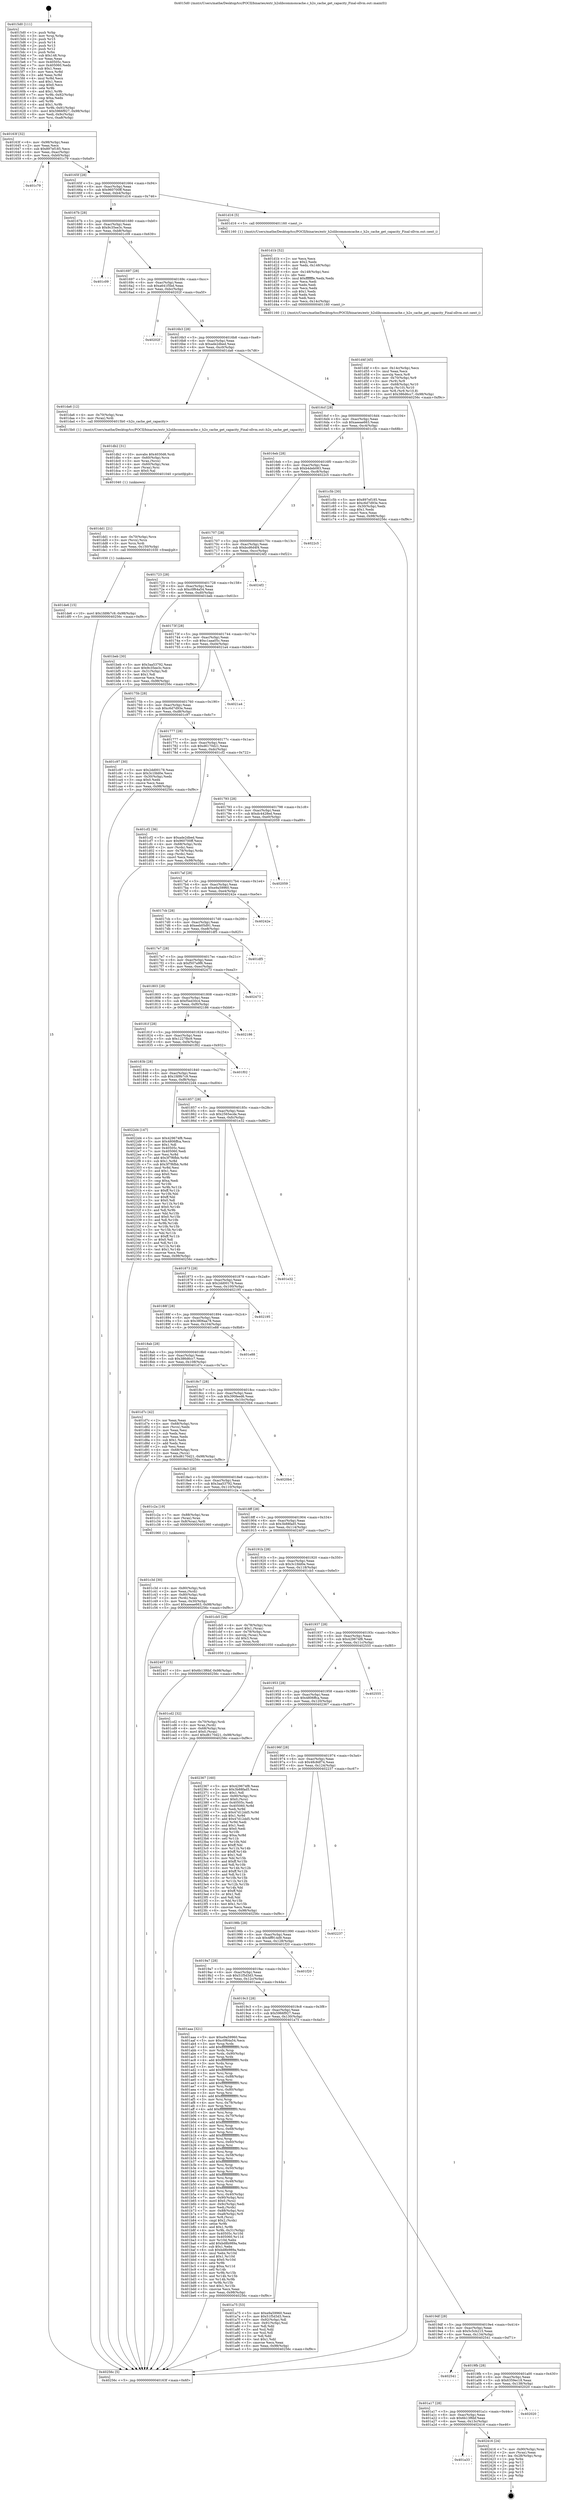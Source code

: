 digraph "0x4015d0" {
  label = "0x4015d0 (/mnt/c/Users/mathe/Desktop/tcc/POCII/binaries/extr_h2olibcommoncache.c_h2o_cache_get_capacity_Final-ollvm.out::main(0))"
  labelloc = "t"
  node[shape=record]

  Entry [label="",width=0.3,height=0.3,shape=circle,fillcolor=black,style=filled]
  "0x40163f" [label="{
     0x40163f [32]\l
     | [instrs]\l
     &nbsp;&nbsp;0x40163f \<+6\>: mov -0x98(%rbp),%eax\l
     &nbsp;&nbsp;0x401645 \<+2\>: mov %eax,%ecx\l
     &nbsp;&nbsp;0x401647 \<+6\>: sub $0x897ef185,%ecx\l
     &nbsp;&nbsp;0x40164d \<+6\>: mov %eax,-0xac(%rbp)\l
     &nbsp;&nbsp;0x401653 \<+6\>: mov %ecx,-0xb0(%rbp)\l
     &nbsp;&nbsp;0x401659 \<+6\>: je 0000000000401c79 \<main+0x6a9\>\l
  }"]
  "0x401c79" [label="{
     0x401c79\l
  }", style=dashed]
  "0x40165f" [label="{
     0x40165f [28]\l
     | [instrs]\l
     &nbsp;&nbsp;0x40165f \<+5\>: jmp 0000000000401664 \<main+0x94\>\l
     &nbsp;&nbsp;0x401664 \<+6\>: mov -0xac(%rbp),%eax\l
     &nbsp;&nbsp;0x40166a \<+5\>: sub $0x960700ff,%eax\l
     &nbsp;&nbsp;0x40166f \<+6\>: mov %eax,-0xb4(%rbp)\l
     &nbsp;&nbsp;0x401675 \<+6\>: je 0000000000401d16 \<main+0x746\>\l
  }"]
  Exit [label="",width=0.3,height=0.3,shape=circle,fillcolor=black,style=filled,peripheries=2]
  "0x401d16" [label="{
     0x401d16 [5]\l
     | [instrs]\l
     &nbsp;&nbsp;0x401d16 \<+5\>: call 0000000000401160 \<next_i\>\l
     | [calls]\l
     &nbsp;&nbsp;0x401160 \{1\} (/mnt/c/Users/mathe/Desktop/tcc/POCII/binaries/extr_h2olibcommoncache.c_h2o_cache_get_capacity_Final-ollvm.out::next_i)\l
  }"]
  "0x40167b" [label="{
     0x40167b [28]\l
     | [instrs]\l
     &nbsp;&nbsp;0x40167b \<+5\>: jmp 0000000000401680 \<main+0xb0\>\l
     &nbsp;&nbsp;0x401680 \<+6\>: mov -0xac(%rbp),%eax\l
     &nbsp;&nbsp;0x401686 \<+5\>: sub $0x9c35ee3c,%eax\l
     &nbsp;&nbsp;0x40168b \<+6\>: mov %eax,-0xb8(%rbp)\l
     &nbsp;&nbsp;0x401691 \<+6\>: je 0000000000401c09 \<main+0x639\>\l
  }"]
  "0x401a33" [label="{
     0x401a33\l
  }", style=dashed]
  "0x401c09" [label="{
     0x401c09\l
  }", style=dashed]
  "0x401697" [label="{
     0x401697 [28]\l
     | [instrs]\l
     &nbsp;&nbsp;0x401697 \<+5\>: jmp 000000000040169c \<main+0xcc\>\l
     &nbsp;&nbsp;0x40169c \<+6\>: mov -0xac(%rbp),%eax\l
     &nbsp;&nbsp;0x4016a2 \<+5\>: sub $0xa641f5bd,%eax\l
     &nbsp;&nbsp;0x4016a7 \<+6\>: mov %eax,-0xbc(%rbp)\l
     &nbsp;&nbsp;0x4016ad \<+6\>: je 000000000040202f \<main+0xa5f\>\l
  }"]
  "0x402416" [label="{
     0x402416 [24]\l
     | [instrs]\l
     &nbsp;&nbsp;0x402416 \<+7\>: mov -0x90(%rbp),%rax\l
     &nbsp;&nbsp;0x40241d \<+2\>: mov (%rax),%eax\l
     &nbsp;&nbsp;0x40241f \<+4\>: lea -0x28(%rbp),%rsp\l
     &nbsp;&nbsp;0x402423 \<+1\>: pop %rbx\l
     &nbsp;&nbsp;0x402424 \<+2\>: pop %r12\l
     &nbsp;&nbsp;0x402426 \<+2\>: pop %r13\l
     &nbsp;&nbsp;0x402428 \<+2\>: pop %r14\l
     &nbsp;&nbsp;0x40242a \<+2\>: pop %r15\l
     &nbsp;&nbsp;0x40242c \<+1\>: pop %rbp\l
     &nbsp;&nbsp;0x40242d \<+1\>: ret\l
  }"]
  "0x40202f" [label="{
     0x40202f\l
  }", style=dashed]
  "0x4016b3" [label="{
     0x4016b3 [28]\l
     | [instrs]\l
     &nbsp;&nbsp;0x4016b3 \<+5\>: jmp 00000000004016b8 \<main+0xe8\>\l
     &nbsp;&nbsp;0x4016b8 \<+6\>: mov -0xac(%rbp),%eax\l
     &nbsp;&nbsp;0x4016be \<+5\>: sub $0xade2dbed,%eax\l
     &nbsp;&nbsp;0x4016c3 \<+6\>: mov %eax,-0xc0(%rbp)\l
     &nbsp;&nbsp;0x4016c9 \<+6\>: je 0000000000401da6 \<main+0x7d6\>\l
  }"]
  "0x401a17" [label="{
     0x401a17 [28]\l
     | [instrs]\l
     &nbsp;&nbsp;0x401a17 \<+5\>: jmp 0000000000401a1c \<main+0x44c\>\l
     &nbsp;&nbsp;0x401a1c \<+6\>: mov -0xac(%rbp),%eax\l
     &nbsp;&nbsp;0x401a22 \<+5\>: sub $0x6b13f6bf,%eax\l
     &nbsp;&nbsp;0x401a27 \<+6\>: mov %eax,-0x13c(%rbp)\l
     &nbsp;&nbsp;0x401a2d \<+6\>: je 0000000000402416 \<main+0xe46\>\l
  }"]
  "0x401da6" [label="{
     0x401da6 [12]\l
     | [instrs]\l
     &nbsp;&nbsp;0x401da6 \<+4\>: mov -0x70(%rbp),%rax\l
     &nbsp;&nbsp;0x401daa \<+3\>: mov (%rax),%rdi\l
     &nbsp;&nbsp;0x401dad \<+5\>: call 00000000004015b0 \<h2o_cache_get_capacity\>\l
     | [calls]\l
     &nbsp;&nbsp;0x4015b0 \{1\} (/mnt/c/Users/mathe/Desktop/tcc/POCII/binaries/extr_h2olibcommoncache.c_h2o_cache_get_capacity_Final-ollvm.out::h2o_cache_get_capacity)\l
  }"]
  "0x4016cf" [label="{
     0x4016cf [28]\l
     | [instrs]\l
     &nbsp;&nbsp;0x4016cf \<+5\>: jmp 00000000004016d4 \<main+0x104\>\l
     &nbsp;&nbsp;0x4016d4 \<+6\>: mov -0xac(%rbp),%eax\l
     &nbsp;&nbsp;0x4016da \<+5\>: sub $0xaeeae663,%eax\l
     &nbsp;&nbsp;0x4016df \<+6\>: mov %eax,-0xc4(%rbp)\l
     &nbsp;&nbsp;0x4016e5 \<+6\>: je 0000000000401c5b \<main+0x68b\>\l
  }"]
  "0x402020" [label="{
     0x402020\l
  }", style=dashed]
  "0x401c5b" [label="{
     0x401c5b [30]\l
     | [instrs]\l
     &nbsp;&nbsp;0x401c5b \<+5\>: mov $0x897ef185,%eax\l
     &nbsp;&nbsp;0x401c60 \<+5\>: mov $0xc6d7d93e,%ecx\l
     &nbsp;&nbsp;0x401c65 \<+3\>: mov -0x30(%rbp),%edx\l
     &nbsp;&nbsp;0x401c68 \<+3\>: cmp $0x1,%edx\l
     &nbsp;&nbsp;0x401c6b \<+3\>: cmovl %ecx,%eax\l
     &nbsp;&nbsp;0x401c6e \<+6\>: mov %eax,-0x98(%rbp)\l
     &nbsp;&nbsp;0x401c74 \<+5\>: jmp 000000000040256c \<main+0xf9c\>\l
  }"]
  "0x4016eb" [label="{
     0x4016eb [28]\l
     | [instrs]\l
     &nbsp;&nbsp;0x4016eb \<+5\>: jmp 00000000004016f0 \<main+0x120\>\l
     &nbsp;&nbsp;0x4016f0 \<+6\>: mov -0xac(%rbp),%eax\l
     &nbsp;&nbsp;0x4016f6 \<+5\>: sub $0xb4deb083,%eax\l
     &nbsp;&nbsp;0x4016fb \<+6\>: mov %eax,-0xc8(%rbp)\l
     &nbsp;&nbsp;0x401701 \<+6\>: je 00000000004022c5 \<main+0xcf5\>\l
  }"]
  "0x4019fb" [label="{
     0x4019fb [28]\l
     | [instrs]\l
     &nbsp;&nbsp;0x4019fb \<+5\>: jmp 0000000000401a00 \<main+0x430\>\l
     &nbsp;&nbsp;0x401a00 \<+6\>: mov -0xac(%rbp),%eax\l
     &nbsp;&nbsp;0x401a06 \<+5\>: sub $0x6359ec18,%eax\l
     &nbsp;&nbsp;0x401a0b \<+6\>: mov %eax,-0x138(%rbp)\l
     &nbsp;&nbsp;0x401a11 \<+6\>: je 0000000000402020 \<main+0xa50\>\l
  }"]
  "0x4022c5" [label="{
     0x4022c5\l
  }", style=dashed]
  "0x401707" [label="{
     0x401707 [28]\l
     | [instrs]\l
     &nbsp;&nbsp;0x401707 \<+5\>: jmp 000000000040170c \<main+0x13c\>\l
     &nbsp;&nbsp;0x40170c \<+6\>: mov -0xac(%rbp),%eax\l
     &nbsp;&nbsp;0x401712 \<+5\>: sub $0xbcd6d4f4,%eax\l
     &nbsp;&nbsp;0x401717 \<+6\>: mov %eax,-0xcc(%rbp)\l
     &nbsp;&nbsp;0x40171d \<+6\>: je 00000000004024f2 \<main+0xf22\>\l
  }"]
  "0x402541" [label="{
     0x402541\l
  }", style=dashed]
  "0x4024f2" [label="{
     0x4024f2\l
  }", style=dashed]
  "0x401723" [label="{
     0x401723 [28]\l
     | [instrs]\l
     &nbsp;&nbsp;0x401723 \<+5\>: jmp 0000000000401728 \<main+0x158\>\l
     &nbsp;&nbsp;0x401728 \<+6\>: mov -0xac(%rbp),%eax\l
     &nbsp;&nbsp;0x40172e \<+5\>: sub $0xc0f64a54,%eax\l
     &nbsp;&nbsp;0x401733 \<+6\>: mov %eax,-0xd0(%rbp)\l
     &nbsp;&nbsp;0x401739 \<+6\>: je 0000000000401beb \<main+0x61b\>\l
  }"]
  "0x401de6" [label="{
     0x401de6 [15]\l
     | [instrs]\l
     &nbsp;&nbsp;0x401de6 \<+10\>: movl $0x1fd9b7c9,-0x98(%rbp)\l
     &nbsp;&nbsp;0x401df0 \<+5\>: jmp 000000000040256c \<main+0xf9c\>\l
  }"]
  "0x401beb" [label="{
     0x401beb [30]\l
     | [instrs]\l
     &nbsp;&nbsp;0x401beb \<+5\>: mov $0x3aa53792,%eax\l
     &nbsp;&nbsp;0x401bf0 \<+5\>: mov $0x9c35ee3c,%ecx\l
     &nbsp;&nbsp;0x401bf5 \<+3\>: mov -0x31(%rbp),%dl\l
     &nbsp;&nbsp;0x401bf8 \<+3\>: test $0x1,%dl\l
     &nbsp;&nbsp;0x401bfb \<+3\>: cmovne %ecx,%eax\l
     &nbsp;&nbsp;0x401bfe \<+6\>: mov %eax,-0x98(%rbp)\l
     &nbsp;&nbsp;0x401c04 \<+5\>: jmp 000000000040256c \<main+0xf9c\>\l
  }"]
  "0x40173f" [label="{
     0x40173f [28]\l
     | [instrs]\l
     &nbsp;&nbsp;0x40173f \<+5\>: jmp 0000000000401744 \<main+0x174\>\l
     &nbsp;&nbsp;0x401744 \<+6\>: mov -0xac(%rbp),%eax\l
     &nbsp;&nbsp;0x40174a \<+5\>: sub $0xc1aaa05c,%eax\l
     &nbsp;&nbsp;0x40174f \<+6\>: mov %eax,-0xd4(%rbp)\l
     &nbsp;&nbsp;0x401755 \<+6\>: je 00000000004021a4 \<main+0xbd4\>\l
  }"]
  "0x401dd1" [label="{
     0x401dd1 [21]\l
     | [instrs]\l
     &nbsp;&nbsp;0x401dd1 \<+4\>: mov -0x70(%rbp),%rcx\l
     &nbsp;&nbsp;0x401dd5 \<+3\>: mov (%rcx),%rcx\l
     &nbsp;&nbsp;0x401dd8 \<+3\>: mov %rcx,%rdi\l
     &nbsp;&nbsp;0x401ddb \<+6\>: mov %eax,-0x150(%rbp)\l
     &nbsp;&nbsp;0x401de1 \<+5\>: call 0000000000401030 \<free@plt\>\l
     | [calls]\l
     &nbsp;&nbsp;0x401030 \{1\} (unknown)\l
  }"]
  "0x4021a4" [label="{
     0x4021a4\l
  }", style=dashed]
  "0x40175b" [label="{
     0x40175b [28]\l
     | [instrs]\l
     &nbsp;&nbsp;0x40175b \<+5\>: jmp 0000000000401760 \<main+0x190\>\l
     &nbsp;&nbsp;0x401760 \<+6\>: mov -0xac(%rbp),%eax\l
     &nbsp;&nbsp;0x401766 \<+5\>: sub $0xc6d7d93e,%eax\l
     &nbsp;&nbsp;0x40176b \<+6\>: mov %eax,-0xd8(%rbp)\l
     &nbsp;&nbsp;0x401771 \<+6\>: je 0000000000401c97 \<main+0x6c7\>\l
  }"]
  "0x401db2" [label="{
     0x401db2 [31]\l
     | [instrs]\l
     &nbsp;&nbsp;0x401db2 \<+10\>: movabs $0x4030d6,%rdi\l
     &nbsp;&nbsp;0x401dbc \<+4\>: mov -0x60(%rbp),%rcx\l
     &nbsp;&nbsp;0x401dc0 \<+3\>: mov %rax,(%rcx)\l
     &nbsp;&nbsp;0x401dc3 \<+4\>: mov -0x60(%rbp),%rax\l
     &nbsp;&nbsp;0x401dc7 \<+3\>: mov (%rax),%rsi\l
     &nbsp;&nbsp;0x401dca \<+2\>: mov $0x0,%al\l
     &nbsp;&nbsp;0x401dcc \<+5\>: call 0000000000401040 \<printf@plt\>\l
     | [calls]\l
     &nbsp;&nbsp;0x401040 \{1\} (unknown)\l
  }"]
  "0x401c97" [label="{
     0x401c97 [30]\l
     | [instrs]\l
     &nbsp;&nbsp;0x401c97 \<+5\>: mov $0x2dd00178,%eax\l
     &nbsp;&nbsp;0x401c9c \<+5\>: mov $0x3c1fdd0e,%ecx\l
     &nbsp;&nbsp;0x401ca1 \<+3\>: mov -0x30(%rbp),%edx\l
     &nbsp;&nbsp;0x401ca4 \<+3\>: cmp $0x0,%edx\l
     &nbsp;&nbsp;0x401ca7 \<+3\>: cmove %ecx,%eax\l
     &nbsp;&nbsp;0x401caa \<+6\>: mov %eax,-0x98(%rbp)\l
     &nbsp;&nbsp;0x401cb0 \<+5\>: jmp 000000000040256c \<main+0xf9c\>\l
  }"]
  "0x401777" [label="{
     0x401777 [28]\l
     | [instrs]\l
     &nbsp;&nbsp;0x401777 \<+5\>: jmp 000000000040177c \<main+0x1ac\>\l
     &nbsp;&nbsp;0x40177c \<+6\>: mov -0xac(%rbp),%eax\l
     &nbsp;&nbsp;0x401782 \<+5\>: sub $0xd6170d21,%eax\l
     &nbsp;&nbsp;0x401787 \<+6\>: mov %eax,-0xdc(%rbp)\l
     &nbsp;&nbsp;0x40178d \<+6\>: je 0000000000401cf2 \<main+0x722\>\l
  }"]
  "0x401d4f" [label="{
     0x401d4f [45]\l
     | [instrs]\l
     &nbsp;&nbsp;0x401d4f \<+6\>: mov -0x14c(%rbp),%ecx\l
     &nbsp;&nbsp;0x401d55 \<+3\>: imul %eax,%ecx\l
     &nbsp;&nbsp;0x401d58 \<+3\>: movslq %ecx,%r8\l
     &nbsp;&nbsp;0x401d5b \<+4\>: mov -0x70(%rbp),%r9\l
     &nbsp;&nbsp;0x401d5f \<+3\>: mov (%r9),%r9\l
     &nbsp;&nbsp;0x401d62 \<+4\>: mov -0x68(%rbp),%r10\l
     &nbsp;&nbsp;0x401d66 \<+3\>: movslq (%r10),%r10\l
     &nbsp;&nbsp;0x401d69 \<+4\>: mov %r8,(%r9,%r10,8)\l
     &nbsp;&nbsp;0x401d6d \<+10\>: movl $0x386d6cc7,-0x98(%rbp)\l
     &nbsp;&nbsp;0x401d77 \<+5\>: jmp 000000000040256c \<main+0xf9c\>\l
  }"]
  "0x401cf2" [label="{
     0x401cf2 [36]\l
     | [instrs]\l
     &nbsp;&nbsp;0x401cf2 \<+5\>: mov $0xade2dbed,%eax\l
     &nbsp;&nbsp;0x401cf7 \<+5\>: mov $0x960700ff,%ecx\l
     &nbsp;&nbsp;0x401cfc \<+4\>: mov -0x68(%rbp),%rdx\l
     &nbsp;&nbsp;0x401d00 \<+2\>: mov (%rdx),%esi\l
     &nbsp;&nbsp;0x401d02 \<+4\>: mov -0x78(%rbp),%rdx\l
     &nbsp;&nbsp;0x401d06 \<+2\>: cmp (%rdx),%esi\l
     &nbsp;&nbsp;0x401d08 \<+3\>: cmovl %ecx,%eax\l
     &nbsp;&nbsp;0x401d0b \<+6\>: mov %eax,-0x98(%rbp)\l
     &nbsp;&nbsp;0x401d11 \<+5\>: jmp 000000000040256c \<main+0xf9c\>\l
  }"]
  "0x401793" [label="{
     0x401793 [28]\l
     | [instrs]\l
     &nbsp;&nbsp;0x401793 \<+5\>: jmp 0000000000401798 \<main+0x1c8\>\l
     &nbsp;&nbsp;0x401798 \<+6\>: mov -0xac(%rbp),%eax\l
     &nbsp;&nbsp;0x40179e \<+5\>: sub $0xdc4428ed,%eax\l
     &nbsp;&nbsp;0x4017a3 \<+6\>: mov %eax,-0xe0(%rbp)\l
     &nbsp;&nbsp;0x4017a9 \<+6\>: je 0000000000402059 \<main+0xa89\>\l
  }"]
  "0x401d1b" [label="{
     0x401d1b [52]\l
     | [instrs]\l
     &nbsp;&nbsp;0x401d1b \<+2\>: xor %ecx,%ecx\l
     &nbsp;&nbsp;0x401d1d \<+5\>: mov $0x2,%edx\l
     &nbsp;&nbsp;0x401d22 \<+6\>: mov %edx,-0x148(%rbp)\l
     &nbsp;&nbsp;0x401d28 \<+1\>: cltd\l
     &nbsp;&nbsp;0x401d29 \<+6\>: mov -0x148(%rbp),%esi\l
     &nbsp;&nbsp;0x401d2f \<+2\>: idiv %esi\l
     &nbsp;&nbsp;0x401d31 \<+6\>: imul $0xfffffffe,%edx,%edx\l
     &nbsp;&nbsp;0x401d37 \<+2\>: mov %ecx,%edi\l
     &nbsp;&nbsp;0x401d39 \<+2\>: sub %edx,%edi\l
     &nbsp;&nbsp;0x401d3b \<+2\>: mov %ecx,%edx\l
     &nbsp;&nbsp;0x401d3d \<+3\>: sub $0x1,%edx\l
     &nbsp;&nbsp;0x401d40 \<+2\>: add %edx,%edi\l
     &nbsp;&nbsp;0x401d42 \<+2\>: sub %edi,%ecx\l
     &nbsp;&nbsp;0x401d44 \<+6\>: mov %ecx,-0x14c(%rbp)\l
     &nbsp;&nbsp;0x401d4a \<+5\>: call 0000000000401160 \<next_i\>\l
     | [calls]\l
     &nbsp;&nbsp;0x401160 \{1\} (/mnt/c/Users/mathe/Desktop/tcc/POCII/binaries/extr_h2olibcommoncache.c_h2o_cache_get_capacity_Final-ollvm.out::next_i)\l
  }"]
  "0x402059" [label="{
     0x402059\l
  }", style=dashed]
  "0x4017af" [label="{
     0x4017af [28]\l
     | [instrs]\l
     &nbsp;&nbsp;0x4017af \<+5\>: jmp 00000000004017b4 \<main+0x1e4\>\l
     &nbsp;&nbsp;0x4017b4 \<+6\>: mov -0xac(%rbp),%eax\l
     &nbsp;&nbsp;0x4017ba \<+5\>: sub $0xe9a59960,%eax\l
     &nbsp;&nbsp;0x4017bf \<+6\>: mov %eax,-0xe4(%rbp)\l
     &nbsp;&nbsp;0x4017c5 \<+6\>: je 000000000040242e \<main+0xe5e\>\l
  }"]
  "0x401cd2" [label="{
     0x401cd2 [32]\l
     | [instrs]\l
     &nbsp;&nbsp;0x401cd2 \<+4\>: mov -0x70(%rbp),%rdi\l
     &nbsp;&nbsp;0x401cd6 \<+3\>: mov %rax,(%rdi)\l
     &nbsp;&nbsp;0x401cd9 \<+4\>: mov -0x68(%rbp),%rax\l
     &nbsp;&nbsp;0x401cdd \<+6\>: movl $0x0,(%rax)\l
     &nbsp;&nbsp;0x401ce3 \<+10\>: movl $0xd6170d21,-0x98(%rbp)\l
     &nbsp;&nbsp;0x401ced \<+5\>: jmp 000000000040256c \<main+0xf9c\>\l
  }"]
  "0x40242e" [label="{
     0x40242e\l
  }", style=dashed]
  "0x4017cb" [label="{
     0x4017cb [28]\l
     | [instrs]\l
     &nbsp;&nbsp;0x4017cb \<+5\>: jmp 00000000004017d0 \<main+0x200\>\l
     &nbsp;&nbsp;0x4017d0 \<+6\>: mov -0xac(%rbp),%eax\l
     &nbsp;&nbsp;0x4017d6 \<+5\>: sub $0xeeb05d91,%eax\l
     &nbsp;&nbsp;0x4017db \<+6\>: mov %eax,-0xe8(%rbp)\l
     &nbsp;&nbsp;0x4017e1 \<+6\>: je 0000000000401df5 \<main+0x825\>\l
  }"]
  "0x401c3d" [label="{
     0x401c3d [30]\l
     | [instrs]\l
     &nbsp;&nbsp;0x401c3d \<+4\>: mov -0x80(%rbp),%rdi\l
     &nbsp;&nbsp;0x401c41 \<+2\>: mov %eax,(%rdi)\l
     &nbsp;&nbsp;0x401c43 \<+4\>: mov -0x80(%rbp),%rdi\l
     &nbsp;&nbsp;0x401c47 \<+2\>: mov (%rdi),%eax\l
     &nbsp;&nbsp;0x401c49 \<+3\>: mov %eax,-0x30(%rbp)\l
     &nbsp;&nbsp;0x401c4c \<+10\>: movl $0xaeeae663,-0x98(%rbp)\l
     &nbsp;&nbsp;0x401c56 \<+5\>: jmp 000000000040256c \<main+0xf9c\>\l
  }"]
  "0x401df5" [label="{
     0x401df5\l
  }", style=dashed]
  "0x4017e7" [label="{
     0x4017e7 [28]\l
     | [instrs]\l
     &nbsp;&nbsp;0x4017e7 \<+5\>: jmp 00000000004017ec \<main+0x21c\>\l
     &nbsp;&nbsp;0x4017ec \<+6\>: mov -0xac(%rbp),%eax\l
     &nbsp;&nbsp;0x4017f2 \<+5\>: sub $0xf507a9f6,%eax\l
     &nbsp;&nbsp;0x4017f7 \<+6\>: mov %eax,-0xec(%rbp)\l
     &nbsp;&nbsp;0x4017fd \<+6\>: je 0000000000402473 \<main+0xea3\>\l
  }"]
  "0x4015d0" [label="{
     0x4015d0 [111]\l
     | [instrs]\l
     &nbsp;&nbsp;0x4015d0 \<+1\>: push %rbp\l
     &nbsp;&nbsp;0x4015d1 \<+3\>: mov %rsp,%rbp\l
     &nbsp;&nbsp;0x4015d4 \<+2\>: push %r15\l
     &nbsp;&nbsp;0x4015d6 \<+2\>: push %r14\l
     &nbsp;&nbsp;0x4015d8 \<+2\>: push %r13\l
     &nbsp;&nbsp;0x4015da \<+2\>: push %r12\l
     &nbsp;&nbsp;0x4015dc \<+1\>: push %rbx\l
     &nbsp;&nbsp;0x4015dd \<+7\>: sub $0x148,%rsp\l
     &nbsp;&nbsp;0x4015e4 \<+2\>: xor %eax,%eax\l
     &nbsp;&nbsp;0x4015e6 \<+7\>: mov 0x40505c,%ecx\l
     &nbsp;&nbsp;0x4015ed \<+7\>: mov 0x405060,%edx\l
     &nbsp;&nbsp;0x4015f4 \<+3\>: sub $0x1,%eax\l
     &nbsp;&nbsp;0x4015f7 \<+3\>: mov %ecx,%r8d\l
     &nbsp;&nbsp;0x4015fa \<+3\>: add %eax,%r8d\l
     &nbsp;&nbsp;0x4015fd \<+4\>: imul %r8d,%ecx\l
     &nbsp;&nbsp;0x401601 \<+3\>: and $0x1,%ecx\l
     &nbsp;&nbsp;0x401604 \<+3\>: cmp $0x0,%ecx\l
     &nbsp;&nbsp;0x401607 \<+4\>: sete %r9b\l
     &nbsp;&nbsp;0x40160b \<+4\>: and $0x1,%r9b\l
     &nbsp;&nbsp;0x40160f \<+7\>: mov %r9b,-0x92(%rbp)\l
     &nbsp;&nbsp;0x401616 \<+3\>: cmp $0xa,%edx\l
     &nbsp;&nbsp;0x401619 \<+4\>: setl %r9b\l
     &nbsp;&nbsp;0x40161d \<+4\>: and $0x1,%r9b\l
     &nbsp;&nbsp;0x401621 \<+7\>: mov %r9b,-0x91(%rbp)\l
     &nbsp;&nbsp;0x401628 \<+10\>: movl $0x5966f927,-0x98(%rbp)\l
     &nbsp;&nbsp;0x401632 \<+6\>: mov %edi,-0x9c(%rbp)\l
     &nbsp;&nbsp;0x401638 \<+7\>: mov %rsi,-0xa8(%rbp)\l
  }"]
  "0x402473" [label="{
     0x402473\l
  }", style=dashed]
  "0x401803" [label="{
     0x401803 [28]\l
     | [instrs]\l
     &nbsp;&nbsp;0x401803 \<+5\>: jmp 0000000000401808 \<main+0x238\>\l
     &nbsp;&nbsp;0x401808 \<+6\>: mov -0xac(%rbp),%eax\l
     &nbsp;&nbsp;0x40180e \<+5\>: sub $0xf5ed30c4,%eax\l
     &nbsp;&nbsp;0x401813 \<+6\>: mov %eax,-0xf0(%rbp)\l
     &nbsp;&nbsp;0x401819 \<+6\>: je 0000000000402186 \<main+0xbb6\>\l
  }"]
  "0x40256c" [label="{
     0x40256c [5]\l
     | [instrs]\l
     &nbsp;&nbsp;0x40256c \<+5\>: jmp 000000000040163f \<main+0x6f\>\l
  }"]
  "0x402186" [label="{
     0x402186\l
  }", style=dashed]
  "0x40181f" [label="{
     0x40181f [28]\l
     | [instrs]\l
     &nbsp;&nbsp;0x40181f \<+5\>: jmp 0000000000401824 \<main+0x254\>\l
     &nbsp;&nbsp;0x401824 \<+6\>: mov -0xac(%rbp),%eax\l
     &nbsp;&nbsp;0x40182a \<+5\>: sub $0x1227fbc9,%eax\l
     &nbsp;&nbsp;0x40182f \<+6\>: mov %eax,-0xf4(%rbp)\l
     &nbsp;&nbsp;0x401835 \<+6\>: je 0000000000401f02 \<main+0x932\>\l
  }"]
  "0x4019df" [label="{
     0x4019df [28]\l
     | [instrs]\l
     &nbsp;&nbsp;0x4019df \<+5\>: jmp 00000000004019e4 \<main+0x414\>\l
     &nbsp;&nbsp;0x4019e4 \<+6\>: mov -0xac(%rbp),%eax\l
     &nbsp;&nbsp;0x4019ea \<+5\>: sub $0x5c5cb215,%eax\l
     &nbsp;&nbsp;0x4019ef \<+6\>: mov %eax,-0x134(%rbp)\l
     &nbsp;&nbsp;0x4019f5 \<+6\>: je 0000000000402541 \<main+0xf71\>\l
  }"]
  "0x401f02" [label="{
     0x401f02\l
  }", style=dashed]
  "0x40183b" [label="{
     0x40183b [28]\l
     | [instrs]\l
     &nbsp;&nbsp;0x40183b \<+5\>: jmp 0000000000401840 \<main+0x270\>\l
     &nbsp;&nbsp;0x401840 \<+6\>: mov -0xac(%rbp),%eax\l
     &nbsp;&nbsp;0x401846 \<+5\>: sub $0x1fd9b7c9,%eax\l
     &nbsp;&nbsp;0x40184b \<+6\>: mov %eax,-0xf8(%rbp)\l
     &nbsp;&nbsp;0x401851 \<+6\>: je 00000000004022d4 \<main+0xd04\>\l
  }"]
  "0x401a75" [label="{
     0x401a75 [53]\l
     | [instrs]\l
     &nbsp;&nbsp;0x401a75 \<+5\>: mov $0xe9a59960,%eax\l
     &nbsp;&nbsp;0x401a7a \<+5\>: mov $0x51f5d3d3,%ecx\l
     &nbsp;&nbsp;0x401a7f \<+6\>: mov -0x92(%rbp),%dl\l
     &nbsp;&nbsp;0x401a85 \<+7\>: mov -0x91(%rbp),%sil\l
     &nbsp;&nbsp;0x401a8c \<+3\>: mov %dl,%dil\l
     &nbsp;&nbsp;0x401a8f \<+3\>: and %sil,%dil\l
     &nbsp;&nbsp;0x401a92 \<+3\>: xor %sil,%dl\l
     &nbsp;&nbsp;0x401a95 \<+3\>: or %dl,%dil\l
     &nbsp;&nbsp;0x401a98 \<+4\>: test $0x1,%dil\l
     &nbsp;&nbsp;0x401a9c \<+3\>: cmovne %ecx,%eax\l
     &nbsp;&nbsp;0x401a9f \<+6\>: mov %eax,-0x98(%rbp)\l
     &nbsp;&nbsp;0x401aa5 \<+5\>: jmp 000000000040256c \<main+0xf9c\>\l
  }"]
  "0x4022d4" [label="{
     0x4022d4 [147]\l
     | [instrs]\l
     &nbsp;&nbsp;0x4022d4 \<+5\>: mov $0x429674f8,%eax\l
     &nbsp;&nbsp;0x4022d9 \<+5\>: mov $0x4806ffca,%ecx\l
     &nbsp;&nbsp;0x4022de \<+2\>: mov $0x1,%dl\l
     &nbsp;&nbsp;0x4022e0 \<+7\>: mov 0x40505c,%esi\l
     &nbsp;&nbsp;0x4022e7 \<+7\>: mov 0x405060,%edi\l
     &nbsp;&nbsp;0x4022ee \<+3\>: mov %esi,%r8d\l
     &nbsp;&nbsp;0x4022f1 \<+7\>: add $0x3f7f6fbb,%r8d\l
     &nbsp;&nbsp;0x4022f8 \<+4\>: sub $0x1,%r8d\l
     &nbsp;&nbsp;0x4022fc \<+7\>: sub $0x3f7f6fbb,%r8d\l
     &nbsp;&nbsp;0x402303 \<+4\>: imul %r8d,%esi\l
     &nbsp;&nbsp;0x402307 \<+3\>: and $0x1,%esi\l
     &nbsp;&nbsp;0x40230a \<+3\>: cmp $0x0,%esi\l
     &nbsp;&nbsp;0x40230d \<+4\>: sete %r9b\l
     &nbsp;&nbsp;0x402311 \<+3\>: cmp $0xa,%edi\l
     &nbsp;&nbsp;0x402314 \<+4\>: setl %r10b\l
     &nbsp;&nbsp;0x402318 \<+3\>: mov %r9b,%r11b\l
     &nbsp;&nbsp;0x40231b \<+4\>: xor $0xff,%r11b\l
     &nbsp;&nbsp;0x40231f \<+3\>: mov %r10b,%bl\l
     &nbsp;&nbsp;0x402322 \<+3\>: xor $0xff,%bl\l
     &nbsp;&nbsp;0x402325 \<+3\>: xor $0x0,%dl\l
     &nbsp;&nbsp;0x402328 \<+3\>: mov %r11b,%r14b\l
     &nbsp;&nbsp;0x40232b \<+4\>: and $0x0,%r14b\l
     &nbsp;&nbsp;0x40232f \<+3\>: and %dl,%r9b\l
     &nbsp;&nbsp;0x402332 \<+3\>: mov %bl,%r15b\l
     &nbsp;&nbsp;0x402335 \<+4\>: and $0x0,%r15b\l
     &nbsp;&nbsp;0x402339 \<+3\>: and %dl,%r10b\l
     &nbsp;&nbsp;0x40233c \<+3\>: or %r9b,%r14b\l
     &nbsp;&nbsp;0x40233f \<+3\>: or %r10b,%r15b\l
     &nbsp;&nbsp;0x402342 \<+3\>: xor %r15b,%r14b\l
     &nbsp;&nbsp;0x402345 \<+3\>: or %bl,%r11b\l
     &nbsp;&nbsp;0x402348 \<+4\>: xor $0xff,%r11b\l
     &nbsp;&nbsp;0x40234c \<+3\>: or $0x0,%dl\l
     &nbsp;&nbsp;0x40234f \<+3\>: and %dl,%r11b\l
     &nbsp;&nbsp;0x402352 \<+3\>: or %r11b,%r14b\l
     &nbsp;&nbsp;0x402355 \<+4\>: test $0x1,%r14b\l
     &nbsp;&nbsp;0x402359 \<+3\>: cmovne %ecx,%eax\l
     &nbsp;&nbsp;0x40235c \<+6\>: mov %eax,-0x98(%rbp)\l
     &nbsp;&nbsp;0x402362 \<+5\>: jmp 000000000040256c \<main+0xf9c\>\l
  }"]
  "0x401857" [label="{
     0x401857 [28]\l
     | [instrs]\l
     &nbsp;&nbsp;0x401857 \<+5\>: jmp 000000000040185c \<main+0x28c\>\l
     &nbsp;&nbsp;0x40185c \<+6\>: mov -0xac(%rbp),%eax\l
     &nbsp;&nbsp;0x401862 \<+5\>: sub $0x2565ecde,%eax\l
     &nbsp;&nbsp;0x401867 \<+6\>: mov %eax,-0xfc(%rbp)\l
     &nbsp;&nbsp;0x40186d \<+6\>: je 0000000000401e32 \<main+0x862\>\l
  }"]
  "0x4019c3" [label="{
     0x4019c3 [28]\l
     | [instrs]\l
     &nbsp;&nbsp;0x4019c3 \<+5\>: jmp 00000000004019c8 \<main+0x3f8\>\l
     &nbsp;&nbsp;0x4019c8 \<+6\>: mov -0xac(%rbp),%eax\l
     &nbsp;&nbsp;0x4019ce \<+5\>: sub $0x5966f927,%eax\l
     &nbsp;&nbsp;0x4019d3 \<+6\>: mov %eax,-0x130(%rbp)\l
     &nbsp;&nbsp;0x4019d9 \<+6\>: je 0000000000401a75 \<main+0x4a5\>\l
  }"]
  "0x401e32" [label="{
     0x401e32\l
  }", style=dashed]
  "0x401873" [label="{
     0x401873 [28]\l
     | [instrs]\l
     &nbsp;&nbsp;0x401873 \<+5\>: jmp 0000000000401878 \<main+0x2a8\>\l
     &nbsp;&nbsp;0x401878 \<+6\>: mov -0xac(%rbp),%eax\l
     &nbsp;&nbsp;0x40187e \<+5\>: sub $0x2dd00178,%eax\l
     &nbsp;&nbsp;0x401883 \<+6\>: mov %eax,-0x100(%rbp)\l
     &nbsp;&nbsp;0x401889 \<+6\>: je 0000000000402195 \<main+0xbc5\>\l
  }"]
  "0x401aaa" [label="{
     0x401aaa [321]\l
     | [instrs]\l
     &nbsp;&nbsp;0x401aaa \<+5\>: mov $0xe9a59960,%eax\l
     &nbsp;&nbsp;0x401aaf \<+5\>: mov $0xc0f64a54,%ecx\l
     &nbsp;&nbsp;0x401ab4 \<+3\>: mov %rsp,%rdx\l
     &nbsp;&nbsp;0x401ab7 \<+4\>: add $0xfffffffffffffff0,%rdx\l
     &nbsp;&nbsp;0x401abb \<+3\>: mov %rdx,%rsp\l
     &nbsp;&nbsp;0x401abe \<+7\>: mov %rdx,-0x90(%rbp)\l
     &nbsp;&nbsp;0x401ac5 \<+3\>: mov %rsp,%rdx\l
     &nbsp;&nbsp;0x401ac8 \<+4\>: add $0xfffffffffffffff0,%rdx\l
     &nbsp;&nbsp;0x401acc \<+3\>: mov %rdx,%rsp\l
     &nbsp;&nbsp;0x401acf \<+3\>: mov %rsp,%rsi\l
     &nbsp;&nbsp;0x401ad2 \<+4\>: add $0xfffffffffffffff0,%rsi\l
     &nbsp;&nbsp;0x401ad6 \<+3\>: mov %rsi,%rsp\l
     &nbsp;&nbsp;0x401ad9 \<+7\>: mov %rsi,-0x88(%rbp)\l
     &nbsp;&nbsp;0x401ae0 \<+3\>: mov %rsp,%rsi\l
     &nbsp;&nbsp;0x401ae3 \<+4\>: add $0xfffffffffffffff0,%rsi\l
     &nbsp;&nbsp;0x401ae7 \<+3\>: mov %rsi,%rsp\l
     &nbsp;&nbsp;0x401aea \<+4\>: mov %rsi,-0x80(%rbp)\l
     &nbsp;&nbsp;0x401aee \<+3\>: mov %rsp,%rsi\l
     &nbsp;&nbsp;0x401af1 \<+4\>: add $0xfffffffffffffff0,%rsi\l
     &nbsp;&nbsp;0x401af5 \<+3\>: mov %rsi,%rsp\l
     &nbsp;&nbsp;0x401af8 \<+4\>: mov %rsi,-0x78(%rbp)\l
     &nbsp;&nbsp;0x401afc \<+3\>: mov %rsp,%rsi\l
     &nbsp;&nbsp;0x401aff \<+4\>: add $0xfffffffffffffff0,%rsi\l
     &nbsp;&nbsp;0x401b03 \<+3\>: mov %rsi,%rsp\l
     &nbsp;&nbsp;0x401b06 \<+4\>: mov %rsi,-0x70(%rbp)\l
     &nbsp;&nbsp;0x401b0a \<+3\>: mov %rsp,%rsi\l
     &nbsp;&nbsp;0x401b0d \<+4\>: add $0xfffffffffffffff0,%rsi\l
     &nbsp;&nbsp;0x401b11 \<+3\>: mov %rsi,%rsp\l
     &nbsp;&nbsp;0x401b14 \<+4\>: mov %rsi,-0x68(%rbp)\l
     &nbsp;&nbsp;0x401b18 \<+3\>: mov %rsp,%rsi\l
     &nbsp;&nbsp;0x401b1b \<+4\>: add $0xfffffffffffffff0,%rsi\l
     &nbsp;&nbsp;0x401b1f \<+3\>: mov %rsi,%rsp\l
     &nbsp;&nbsp;0x401b22 \<+4\>: mov %rsi,-0x60(%rbp)\l
     &nbsp;&nbsp;0x401b26 \<+3\>: mov %rsp,%rsi\l
     &nbsp;&nbsp;0x401b29 \<+4\>: add $0xfffffffffffffff0,%rsi\l
     &nbsp;&nbsp;0x401b2d \<+3\>: mov %rsi,%rsp\l
     &nbsp;&nbsp;0x401b30 \<+4\>: mov %rsi,-0x58(%rbp)\l
     &nbsp;&nbsp;0x401b34 \<+3\>: mov %rsp,%rsi\l
     &nbsp;&nbsp;0x401b37 \<+4\>: add $0xfffffffffffffff0,%rsi\l
     &nbsp;&nbsp;0x401b3b \<+3\>: mov %rsi,%rsp\l
     &nbsp;&nbsp;0x401b3e \<+4\>: mov %rsi,-0x50(%rbp)\l
     &nbsp;&nbsp;0x401b42 \<+3\>: mov %rsp,%rsi\l
     &nbsp;&nbsp;0x401b45 \<+4\>: add $0xfffffffffffffff0,%rsi\l
     &nbsp;&nbsp;0x401b49 \<+3\>: mov %rsi,%rsp\l
     &nbsp;&nbsp;0x401b4c \<+4\>: mov %rsi,-0x48(%rbp)\l
     &nbsp;&nbsp;0x401b50 \<+3\>: mov %rsp,%rsi\l
     &nbsp;&nbsp;0x401b53 \<+4\>: add $0xfffffffffffffff0,%rsi\l
     &nbsp;&nbsp;0x401b57 \<+3\>: mov %rsi,%rsp\l
     &nbsp;&nbsp;0x401b5a \<+4\>: mov %rsi,-0x40(%rbp)\l
     &nbsp;&nbsp;0x401b5e \<+7\>: mov -0x90(%rbp),%rsi\l
     &nbsp;&nbsp;0x401b65 \<+6\>: movl $0x0,(%rsi)\l
     &nbsp;&nbsp;0x401b6b \<+6\>: mov -0x9c(%rbp),%edi\l
     &nbsp;&nbsp;0x401b71 \<+2\>: mov %edi,(%rdx)\l
     &nbsp;&nbsp;0x401b73 \<+7\>: mov -0x88(%rbp),%rsi\l
     &nbsp;&nbsp;0x401b7a \<+7\>: mov -0xa8(%rbp),%r8\l
     &nbsp;&nbsp;0x401b81 \<+3\>: mov %r8,(%rsi)\l
     &nbsp;&nbsp;0x401b84 \<+3\>: cmpl $0x2,(%rdx)\l
     &nbsp;&nbsp;0x401b87 \<+4\>: setne %r9b\l
     &nbsp;&nbsp;0x401b8b \<+4\>: and $0x1,%r9b\l
     &nbsp;&nbsp;0x401b8f \<+4\>: mov %r9b,-0x31(%rbp)\l
     &nbsp;&nbsp;0x401b93 \<+8\>: mov 0x40505c,%r10d\l
     &nbsp;&nbsp;0x401b9b \<+8\>: mov 0x405060,%r11d\l
     &nbsp;&nbsp;0x401ba3 \<+3\>: mov %r10d,%ebx\l
     &nbsp;&nbsp;0x401ba6 \<+6\>: add $0xbd8b989a,%ebx\l
     &nbsp;&nbsp;0x401bac \<+3\>: sub $0x1,%ebx\l
     &nbsp;&nbsp;0x401baf \<+6\>: sub $0xbd8b989a,%ebx\l
     &nbsp;&nbsp;0x401bb5 \<+4\>: imul %ebx,%r10d\l
     &nbsp;&nbsp;0x401bb9 \<+4\>: and $0x1,%r10d\l
     &nbsp;&nbsp;0x401bbd \<+4\>: cmp $0x0,%r10d\l
     &nbsp;&nbsp;0x401bc1 \<+4\>: sete %r9b\l
     &nbsp;&nbsp;0x401bc5 \<+4\>: cmp $0xa,%r11d\l
     &nbsp;&nbsp;0x401bc9 \<+4\>: setl %r14b\l
     &nbsp;&nbsp;0x401bcd \<+3\>: mov %r9b,%r15b\l
     &nbsp;&nbsp;0x401bd0 \<+3\>: and %r14b,%r15b\l
     &nbsp;&nbsp;0x401bd3 \<+3\>: xor %r14b,%r9b\l
     &nbsp;&nbsp;0x401bd6 \<+3\>: or %r9b,%r15b\l
     &nbsp;&nbsp;0x401bd9 \<+4\>: test $0x1,%r15b\l
     &nbsp;&nbsp;0x401bdd \<+3\>: cmovne %ecx,%eax\l
     &nbsp;&nbsp;0x401be0 \<+6\>: mov %eax,-0x98(%rbp)\l
     &nbsp;&nbsp;0x401be6 \<+5\>: jmp 000000000040256c \<main+0xf9c\>\l
  }"]
  "0x402195" [label="{
     0x402195\l
  }", style=dashed]
  "0x40188f" [label="{
     0x40188f [28]\l
     | [instrs]\l
     &nbsp;&nbsp;0x40188f \<+5\>: jmp 0000000000401894 \<main+0x2c4\>\l
     &nbsp;&nbsp;0x401894 \<+6\>: mov -0xac(%rbp),%eax\l
     &nbsp;&nbsp;0x40189a \<+5\>: sub $0x3806aa78,%eax\l
     &nbsp;&nbsp;0x40189f \<+6\>: mov %eax,-0x104(%rbp)\l
     &nbsp;&nbsp;0x4018a5 \<+6\>: je 0000000000401e88 \<main+0x8b8\>\l
  }"]
  "0x4019a7" [label="{
     0x4019a7 [28]\l
     | [instrs]\l
     &nbsp;&nbsp;0x4019a7 \<+5\>: jmp 00000000004019ac \<main+0x3dc\>\l
     &nbsp;&nbsp;0x4019ac \<+6\>: mov -0xac(%rbp),%eax\l
     &nbsp;&nbsp;0x4019b2 \<+5\>: sub $0x51f5d3d3,%eax\l
     &nbsp;&nbsp;0x4019b7 \<+6\>: mov %eax,-0x12c(%rbp)\l
     &nbsp;&nbsp;0x4019bd \<+6\>: je 0000000000401aaa \<main+0x4da\>\l
  }"]
  "0x401e88" [label="{
     0x401e88\l
  }", style=dashed]
  "0x4018ab" [label="{
     0x4018ab [28]\l
     | [instrs]\l
     &nbsp;&nbsp;0x4018ab \<+5\>: jmp 00000000004018b0 \<main+0x2e0\>\l
     &nbsp;&nbsp;0x4018b0 \<+6\>: mov -0xac(%rbp),%eax\l
     &nbsp;&nbsp;0x4018b6 \<+5\>: sub $0x386d6cc7,%eax\l
     &nbsp;&nbsp;0x4018bb \<+6\>: mov %eax,-0x108(%rbp)\l
     &nbsp;&nbsp;0x4018c1 \<+6\>: je 0000000000401d7c \<main+0x7ac\>\l
  }"]
  "0x401f20" [label="{
     0x401f20\l
  }", style=dashed]
  "0x401d7c" [label="{
     0x401d7c [42]\l
     | [instrs]\l
     &nbsp;&nbsp;0x401d7c \<+2\>: xor %eax,%eax\l
     &nbsp;&nbsp;0x401d7e \<+4\>: mov -0x68(%rbp),%rcx\l
     &nbsp;&nbsp;0x401d82 \<+2\>: mov (%rcx),%edx\l
     &nbsp;&nbsp;0x401d84 \<+2\>: mov %eax,%esi\l
     &nbsp;&nbsp;0x401d86 \<+2\>: sub %edx,%esi\l
     &nbsp;&nbsp;0x401d88 \<+2\>: mov %eax,%edx\l
     &nbsp;&nbsp;0x401d8a \<+3\>: sub $0x1,%edx\l
     &nbsp;&nbsp;0x401d8d \<+2\>: add %edx,%esi\l
     &nbsp;&nbsp;0x401d8f \<+2\>: sub %esi,%eax\l
     &nbsp;&nbsp;0x401d91 \<+4\>: mov -0x68(%rbp),%rcx\l
     &nbsp;&nbsp;0x401d95 \<+2\>: mov %eax,(%rcx)\l
     &nbsp;&nbsp;0x401d97 \<+10\>: movl $0xd6170d21,-0x98(%rbp)\l
     &nbsp;&nbsp;0x401da1 \<+5\>: jmp 000000000040256c \<main+0xf9c\>\l
  }"]
  "0x4018c7" [label="{
     0x4018c7 [28]\l
     | [instrs]\l
     &nbsp;&nbsp;0x4018c7 \<+5\>: jmp 00000000004018cc \<main+0x2fc\>\l
     &nbsp;&nbsp;0x4018cc \<+6\>: mov -0xac(%rbp),%eax\l
     &nbsp;&nbsp;0x4018d2 \<+5\>: sub $0x390feed6,%eax\l
     &nbsp;&nbsp;0x4018d7 \<+6\>: mov %eax,-0x10c(%rbp)\l
     &nbsp;&nbsp;0x4018dd \<+6\>: je 00000000004020b4 \<main+0xae4\>\l
  }"]
  "0x40198b" [label="{
     0x40198b [28]\l
     | [instrs]\l
     &nbsp;&nbsp;0x40198b \<+5\>: jmp 0000000000401990 \<main+0x3c0\>\l
     &nbsp;&nbsp;0x401990 \<+6\>: mov -0xac(%rbp),%eax\l
     &nbsp;&nbsp;0x401996 \<+5\>: sub $0x4ff914d9,%eax\l
     &nbsp;&nbsp;0x40199b \<+6\>: mov %eax,-0x128(%rbp)\l
     &nbsp;&nbsp;0x4019a1 \<+6\>: je 0000000000401f20 \<main+0x950\>\l
  }"]
  "0x4020b4" [label="{
     0x4020b4\l
  }", style=dashed]
  "0x4018e3" [label="{
     0x4018e3 [28]\l
     | [instrs]\l
     &nbsp;&nbsp;0x4018e3 \<+5\>: jmp 00000000004018e8 \<main+0x318\>\l
     &nbsp;&nbsp;0x4018e8 \<+6\>: mov -0xac(%rbp),%eax\l
     &nbsp;&nbsp;0x4018ee \<+5\>: sub $0x3aa53792,%eax\l
     &nbsp;&nbsp;0x4018f3 \<+6\>: mov %eax,-0x110(%rbp)\l
     &nbsp;&nbsp;0x4018f9 \<+6\>: je 0000000000401c2a \<main+0x65a\>\l
  }"]
  "0x402237" [label="{
     0x402237\l
  }", style=dashed]
  "0x401c2a" [label="{
     0x401c2a [19]\l
     | [instrs]\l
     &nbsp;&nbsp;0x401c2a \<+7\>: mov -0x88(%rbp),%rax\l
     &nbsp;&nbsp;0x401c31 \<+3\>: mov (%rax),%rax\l
     &nbsp;&nbsp;0x401c34 \<+4\>: mov 0x8(%rax),%rdi\l
     &nbsp;&nbsp;0x401c38 \<+5\>: call 0000000000401060 \<atoi@plt\>\l
     | [calls]\l
     &nbsp;&nbsp;0x401060 \{1\} (unknown)\l
  }"]
  "0x4018ff" [label="{
     0x4018ff [28]\l
     | [instrs]\l
     &nbsp;&nbsp;0x4018ff \<+5\>: jmp 0000000000401904 \<main+0x334\>\l
     &nbsp;&nbsp;0x401904 \<+6\>: mov -0xac(%rbp),%eax\l
     &nbsp;&nbsp;0x40190a \<+5\>: sub $0x3b88fad5,%eax\l
     &nbsp;&nbsp;0x40190f \<+6\>: mov %eax,-0x114(%rbp)\l
     &nbsp;&nbsp;0x401915 \<+6\>: je 0000000000402407 \<main+0xe37\>\l
  }"]
  "0x40196f" [label="{
     0x40196f [28]\l
     | [instrs]\l
     &nbsp;&nbsp;0x40196f \<+5\>: jmp 0000000000401974 \<main+0x3a4\>\l
     &nbsp;&nbsp;0x401974 \<+6\>: mov -0xac(%rbp),%eax\l
     &nbsp;&nbsp;0x40197a \<+5\>: sub $0x48c8df74,%eax\l
     &nbsp;&nbsp;0x40197f \<+6\>: mov %eax,-0x124(%rbp)\l
     &nbsp;&nbsp;0x401985 \<+6\>: je 0000000000402237 \<main+0xc67\>\l
  }"]
  "0x402407" [label="{
     0x402407 [15]\l
     | [instrs]\l
     &nbsp;&nbsp;0x402407 \<+10\>: movl $0x6b13f6bf,-0x98(%rbp)\l
     &nbsp;&nbsp;0x402411 \<+5\>: jmp 000000000040256c \<main+0xf9c\>\l
  }"]
  "0x40191b" [label="{
     0x40191b [28]\l
     | [instrs]\l
     &nbsp;&nbsp;0x40191b \<+5\>: jmp 0000000000401920 \<main+0x350\>\l
     &nbsp;&nbsp;0x401920 \<+6\>: mov -0xac(%rbp),%eax\l
     &nbsp;&nbsp;0x401926 \<+5\>: sub $0x3c1fdd0e,%eax\l
     &nbsp;&nbsp;0x40192b \<+6\>: mov %eax,-0x118(%rbp)\l
     &nbsp;&nbsp;0x401931 \<+6\>: je 0000000000401cb5 \<main+0x6e5\>\l
  }"]
  "0x402367" [label="{
     0x402367 [160]\l
     | [instrs]\l
     &nbsp;&nbsp;0x402367 \<+5\>: mov $0x429674f8,%eax\l
     &nbsp;&nbsp;0x40236c \<+5\>: mov $0x3b88fad5,%ecx\l
     &nbsp;&nbsp;0x402371 \<+2\>: mov $0x1,%dl\l
     &nbsp;&nbsp;0x402373 \<+7\>: mov -0x90(%rbp),%rsi\l
     &nbsp;&nbsp;0x40237a \<+6\>: movl $0x0,(%rsi)\l
     &nbsp;&nbsp;0x402380 \<+7\>: mov 0x40505c,%edi\l
     &nbsp;&nbsp;0x402387 \<+8\>: mov 0x405060,%r8d\l
     &nbsp;&nbsp;0x40238f \<+3\>: mov %edi,%r9d\l
     &nbsp;&nbsp;0x402392 \<+7\>: sub $0x47d12dd5,%r9d\l
     &nbsp;&nbsp;0x402399 \<+4\>: sub $0x1,%r9d\l
     &nbsp;&nbsp;0x40239d \<+7\>: add $0x47d12dd5,%r9d\l
     &nbsp;&nbsp;0x4023a4 \<+4\>: imul %r9d,%edi\l
     &nbsp;&nbsp;0x4023a8 \<+3\>: and $0x1,%edi\l
     &nbsp;&nbsp;0x4023ab \<+3\>: cmp $0x0,%edi\l
     &nbsp;&nbsp;0x4023ae \<+4\>: sete %r10b\l
     &nbsp;&nbsp;0x4023b2 \<+4\>: cmp $0xa,%r8d\l
     &nbsp;&nbsp;0x4023b6 \<+4\>: setl %r11b\l
     &nbsp;&nbsp;0x4023ba \<+3\>: mov %r10b,%bl\l
     &nbsp;&nbsp;0x4023bd \<+3\>: xor $0xff,%bl\l
     &nbsp;&nbsp;0x4023c0 \<+3\>: mov %r11b,%r14b\l
     &nbsp;&nbsp;0x4023c3 \<+4\>: xor $0xff,%r14b\l
     &nbsp;&nbsp;0x4023c7 \<+3\>: xor $0x1,%dl\l
     &nbsp;&nbsp;0x4023ca \<+3\>: mov %bl,%r15b\l
     &nbsp;&nbsp;0x4023cd \<+4\>: and $0xff,%r15b\l
     &nbsp;&nbsp;0x4023d1 \<+3\>: and %dl,%r10b\l
     &nbsp;&nbsp;0x4023d4 \<+3\>: mov %r14b,%r12b\l
     &nbsp;&nbsp;0x4023d7 \<+4\>: and $0xff,%r12b\l
     &nbsp;&nbsp;0x4023db \<+3\>: and %dl,%r11b\l
     &nbsp;&nbsp;0x4023de \<+3\>: or %r10b,%r15b\l
     &nbsp;&nbsp;0x4023e1 \<+3\>: or %r11b,%r12b\l
     &nbsp;&nbsp;0x4023e4 \<+3\>: xor %r12b,%r15b\l
     &nbsp;&nbsp;0x4023e7 \<+3\>: or %r14b,%bl\l
     &nbsp;&nbsp;0x4023ea \<+3\>: xor $0xff,%bl\l
     &nbsp;&nbsp;0x4023ed \<+3\>: or $0x1,%dl\l
     &nbsp;&nbsp;0x4023f0 \<+2\>: and %dl,%bl\l
     &nbsp;&nbsp;0x4023f2 \<+3\>: or %bl,%r15b\l
     &nbsp;&nbsp;0x4023f5 \<+4\>: test $0x1,%r15b\l
     &nbsp;&nbsp;0x4023f9 \<+3\>: cmovne %ecx,%eax\l
     &nbsp;&nbsp;0x4023fc \<+6\>: mov %eax,-0x98(%rbp)\l
     &nbsp;&nbsp;0x402402 \<+5\>: jmp 000000000040256c \<main+0xf9c\>\l
  }"]
  "0x401cb5" [label="{
     0x401cb5 [29]\l
     | [instrs]\l
     &nbsp;&nbsp;0x401cb5 \<+4\>: mov -0x78(%rbp),%rax\l
     &nbsp;&nbsp;0x401cb9 \<+6\>: movl $0x1,(%rax)\l
     &nbsp;&nbsp;0x401cbf \<+4\>: mov -0x78(%rbp),%rax\l
     &nbsp;&nbsp;0x401cc3 \<+3\>: movslq (%rax),%rax\l
     &nbsp;&nbsp;0x401cc6 \<+4\>: shl $0x3,%rax\l
     &nbsp;&nbsp;0x401cca \<+3\>: mov %rax,%rdi\l
     &nbsp;&nbsp;0x401ccd \<+5\>: call 0000000000401050 \<malloc@plt\>\l
     | [calls]\l
     &nbsp;&nbsp;0x401050 \{1\} (unknown)\l
  }"]
  "0x401937" [label="{
     0x401937 [28]\l
     | [instrs]\l
     &nbsp;&nbsp;0x401937 \<+5\>: jmp 000000000040193c \<main+0x36c\>\l
     &nbsp;&nbsp;0x40193c \<+6\>: mov -0xac(%rbp),%eax\l
     &nbsp;&nbsp;0x401942 \<+5\>: sub $0x429674f8,%eax\l
     &nbsp;&nbsp;0x401947 \<+6\>: mov %eax,-0x11c(%rbp)\l
     &nbsp;&nbsp;0x40194d \<+6\>: je 0000000000402555 \<main+0xf85\>\l
  }"]
  "0x401953" [label="{
     0x401953 [28]\l
     | [instrs]\l
     &nbsp;&nbsp;0x401953 \<+5\>: jmp 0000000000401958 \<main+0x388\>\l
     &nbsp;&nbsp;0x401958 \<+6\>: mov -0xac(%rbp),%eax\l
     &nbsp;&nbsp;0x40195e \<+5\>: sub $0x4806ffca,%eax\l
     &nbsp;&nbsp;0x401963 \<+6\>: mov %eax,-0x120(%rbp)\l
     &nbsp;&nbsp;0x401969 \<+6\>: je 0000000000402367 \<main+0xd97\>\l
  }"]
  "0x402555" [label="{
     0x402555\l
  }", style=dashed]
  Entry -> "0x4015d0" [label=" 1"]
  "0x40163f" -> "0x401c79" [label=" 0"]
  "0x40163f" -> "0x40165f" [label=" 16"]
  "0x402416" -> Exit [label=" 1"]
  "0x40165f" -> "0x401d16" [label=" 1"]
  "0x40165f" -> "0x40167b" [label=" 15"]
  "0x401a17" -> "0x401a33" [label=" 0"]
  "0x40167b" -> "0x401c09" [label=" 0"]
  "0x40167b" -> "0x401697" [label=" 15"]
  "0x401a17" -> "0x402416" [label=" 1"]
  "0x401697" -> "0x40202f" [label=" 0"]
  "0x401697" -> "0x4016b3" [label=" 15"]
  "0x4019fb" -> "0x401a17" [label=" 1"]
  "0x4016b3" -> "0x401da6" [label=" 1"]
  "0x4016b3" -> "0x4016cf" [label=" 14"]
  "0x4019fb" -> "0x402020" [label=" 0"]
  "0x4016cf" -> "0x401c5b" [label=" 1"]
  "0x4016cf" -> "0x4016eb" [label=" 13"]
  "0x4019df" -> "0x4019fb" [label=" 1"]
  "0x4016eb" -> "0x4022c5" [label=" 0"]
  "0x4016eb" -> "0x401707" [label=" 13"]
  "0x4019df" -> "0x402541" [label=" 0"]
  "0x401707" -> "0x4024f2" [label=" 0"]
  "0x401707" -> "0x401723" [label=" 13"]
  "0x402407" -> "0x40256c" [label=" 1"]
  "0x401723" -> "0x401beb" [label=" 1"]
  "0x401723" -> "0x40173f" [label=" 12"]
  "0x402367" -> "0x40256c" [label=" 1"]
  "0x40173f" -> "0x4021a4" [label=" 0"]
  "0x40173f" -> "0x40175b" [label=" 12"]
  "0x4022d4" -> "0x40256c" [label=" 1"]
  "0x40175b" -> "0x401c97" [label=" 1"]
  "0x40175b" -> "0x401777" [label=" 11"]
  "0x401de6" -> "0x40256c" [label=" 1"]
  "0x401777" -> "0x401cf2" [label=" 2"]
  "0x401777" -> "0x401793" [label=" 9"]
  "0x401dd1" -> "0x401de6" [label=" 1"]
  "0x401793" -> "0x402059" [label=" 0"]
  "0x401793" -> "0x4017af" [label=" 9"]
  "0x401db2" -> "0x401dd1" [label=" 1"]
  "0x4017af" -> "0x40242e" [label=" 0"]
  "0x4017af" -> "0x4017cb" [label=" 9"]
  "0x401da6" -> "0x401db2" [label=" 1"]
  "0x4017cb" -> "0x401df5" [label=" 0"]
  "0x4017cb" -> "0x4017e7" [label=" 9"]
  "0x401d7c" -> "0x40256c" [label=" 1"]
  "0x4017e7" -> "0x402473" [label=" 0"]
  "0x4017e7" -> "0x401803" [label=" 9"]
  "0x401d1b" -> "0x401d4f" [label=" 1"]
  "0x401803" -> "0x402186" [label=" 0"]
  "0x401803" -> "0x40181f" [label=" 9"]
  "0x401d16" -> "0x401d1b" [label=" 1"]
  "0x40181f" -> "0x401f02" [label=" 0"]
  "0x40181f" -> "0x40183b" [label=" 9"]
  "0x401cf2" -> "0x40256c" [label=" 2"]
  "0x40183b" -> "0x4022d4" [label=" 1"]
  "0x40183b" -> "0x401857" [label=" 8"]
  "0x401cd2" -> "0x40256c" [label=" 1"]
  "0x401857" -> "0x401e32" [label=" 0"]
  "0x401857" -> "0x401873" [label=" 8"]
  "0x401c97" -> "0x40256c" [label=" 1"]
  "0x401873" -> "0x402195" [label=" 0"]
  "0x401873" -> "0x40188f" [label=" 8"]
  "0x401c5b" -> "0x40256c" [label=" 1"]
  "0x40188f" -> "0x401e88" [label=" 0"]
  "0x40188f" -> "0x4018ab" [label=" 8"]
  "0x401c2a" -> "0x401c3d" [label=" 1"]
  "0x4018ab" -> "0x401d7c" [label=" 1"]
  "0x4018ab" -> "0x4018c7" [label=" 7"]
  "0x401beb" -> "0x40256c" [label=" 1"]
  "0x4018c7" -> "0x4020b4" [label=" 0"]
  "0x4018c7" -> "0x4018e3" [label=" 7"]
  "0x401d4f" -> "0x40256c" [label=" 1"]
  "0x4018e3" -> "0x401c2a" [label=" 1"]
  "0x4018e3" -> "0x4018ff" [label=" 6"]
  "0x40256c" -> "0x40163f" [label=" 15"]
  "0x4018ff" -> "0x402407" [label=" 1"]
  "0x4018ff" -> "0x40191b" [label=" 5"]
  "0x401a75" -> "0x40256c" [label=" 1"]
  "0x40191b" -> "0x401cb5" [label=" 1"]
  "0x40191b" -> "0x401937" [label=" 4"]
  "0x4019c3" -> "0x4019df" [label=" 1"]
  "0x401937" -> "0x402555" [label=" 0"]
  "0x401937" -> "0x401953" [label=" 4"]
  "0x4019c3" -> "0x401a75" [label=" 1"]
  "0x401953" -> "0x402367" [label=" 1"]
  "0x401953" -> "0x40196f" [label=" 3"]
  "0x4015d0" -> "0x40163f" [label=" 1"]
  "0x40196f" -> "0x402237" [label=" 0"]
  "0x40196f" -> "0x40198b" [label=" 3"]
  "0x401aaa" -> "0x40256c" [label=" 1"]
  "0x40198b" -> "0x401f20" [label=" 0"]
  "0x40198b" -> "0x4019a7" [label=" 3"]
  "0x401c3d" -> "0x40256c" [label=" 1"]
  "0x4019a7" -> "0x401aaa" [label=" 1"]
  "0x4019a7" -> "0x4019c3" [label=" 2"]
  "0x401cb5" -> "0x401cd2" [label=" 1"]
}

